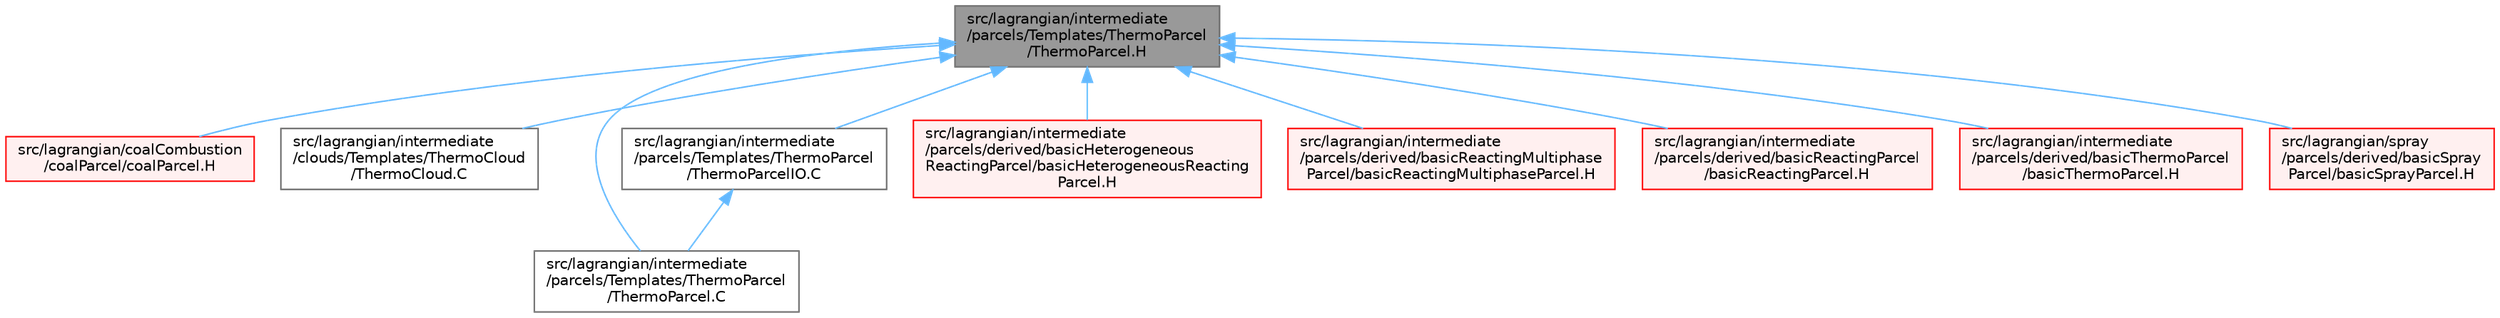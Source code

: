 digraph "src/lagrangian/intermediate/parcels/Templates/ThermoParcel/ThermoParcel.H"
{
 // LATEX_PDF_SIZE
  bgcolor="transparent";
  edge [fontname=Helvetica,fontsize=10,labelfontname=Helvetica,labelfontsize=10];
  node [fontname=Helvetica,fontsize=10,shape=box,height=0.2,width=0.4];
  Node1 [id="Node000001",label="src/lagrangian/intermediate\l/parcels/Templates/ThermoParcel\l/ThermoParcel.H",height=0.2,width=0.4,color="gray40", fillcolor="grey60", style="filled", fontcolor="black",tooltip=" "];
  Node1 -> Node2 [id="edge1_Node000001_Node000002",dir="back",color="steelblue1",style="solid",tooltip=" "];
  Node2 [id="Node000002",label="src/lagrangian/coalCombustion\l/coalParcel/coalParcel.H",height=0.2,width=0.4,color="red", fillcolor="#FFF0F0", style="filled",URL="$coalParcel_8H.html",tooltip=" "];
  Node1 -> Node7 [id="edge2_Node000001_Node000007",dir="back",color="steelblue1",style="solid",tooltip=" "];
  Node7 [id="Node000007",label="src/lagrangian/intermediate\l/clouds/Templates/ThermoCloud\l/ThermoCloud.C",height=0.2,width=0.4,color="grey40", fillcolor="white", style="filled",URL="$ThermoCloud_8C.html",tooltip=" "];
  Node1 -> Node8 [id="edge3_Node000001_Node000008",dir="back",color="steelblue1",style="solid",tooltip=" "];
  Node8 [id="Node000008",label="src/lagrangian/intermediate\l/parcels/Templates/ThermoParcel\l/ThermoParcel.C",height=0.2,width=0.4,color="grey40", fillcolor="white", style="filled",URL="$ThermoParcel_8C.html",tooltip=" "];
  Node1 -> Node9 [id="edge4_Node000001_Node000009",dir="back",color="steelblue1",style="solid",tooltip=" "];
  Node9 [id="Node000009",label="src/lagrangian/intermediate\l/parcels/Templates/ThermoParcel\l/ThermoParcelIO.C",height=0.2,width=0.4,color="grey40", fillcolor="white", style="filled",URL="$ThermoParcelIO_8C.html",tooltip=" "];
  Node9 -> Node8 [id="edge5_Node000009_Node000008",dir="back",color="steelblue1",style="solid",tooltip=" "];
  Node1 -> Node10 [id="edge6_Node000001_Node000010",dir="back",color="steelblue1",style="solid",tooltip=" "];
  Node10 [id="Node000010",label="src/lagrangian/intermediate\l/parcels/derived/basicHeterogeneous\lReactingParcel/basicHeterogeneousReacting\lParcel.H",height=0.2,width=0.4,color="red", fillcolor="#FFF0F0", style="filled",URL="$basicHeterogeneousReactingParcel_8H.html",tooltip=" "];
  Node1 -> Node15 [id="edge7_Node000001_Node000015",dir="back",color="steelblue1",style="solid",tooltip=" "];
  Node15 [id="Node000015",label="src/lagrangian/intermediate\l/parcels/derived/basicReactingMultiphase\lParcel/basicReactingMultiphaseParcel.H",height=0.2,width=0.4,color="red", fillcolor="#FFF0F0", style="filled",URL="$basicReactingMultiphaseParcel_8H.html",tooltip=" "];
  Node1 -> Node20 [id="edge8_Node000001_Node000020",dir="back",color="steelblue1",style="solid",tooltip=" "];
  Node20 [id="Node000020",label="src/lagrangian/intermediate\l/parcels/derived/basicReactingParcel\l/basicReactingParcel.H",height=0.2,width=0.4,color="red", fillcolor="#FFF0F0", style="filled",URL="$basicReactingParcel_8H.html",tooltip=" "];
  Node1 -> Node25 [id="edge9_Node000001_Node000025",dir="back",color="steelblue1",style="solid",tooltip=" "];
  Node25 [id="Node000025",label="src/lagrangian/intermediate\l/parcels/derived/basicThermoParcel\l/basicThermoParcel.H",height=0.2,width=0.4,color="red", fillcolor="#FFF0F0", style="filled",URL="$basicThermoParcel_8H.html",tooltip=" "];
  Node1 -> Node30 [id="edge10_Node000001_Node000030",dir="back",color="steelblue1",style="solid",tooltip=" "];
  Node30 [id="Node000030",label="src/lagrangian/spray\l/parcels/derived/basicSpray\lParcel/basicSprayParcel.H",height=0.2,width=0.4,color="red", fillcolor="#FFF0F0", style="filled",URL="$basicSprayParcel_8H.html",tooltip=" "];
}
